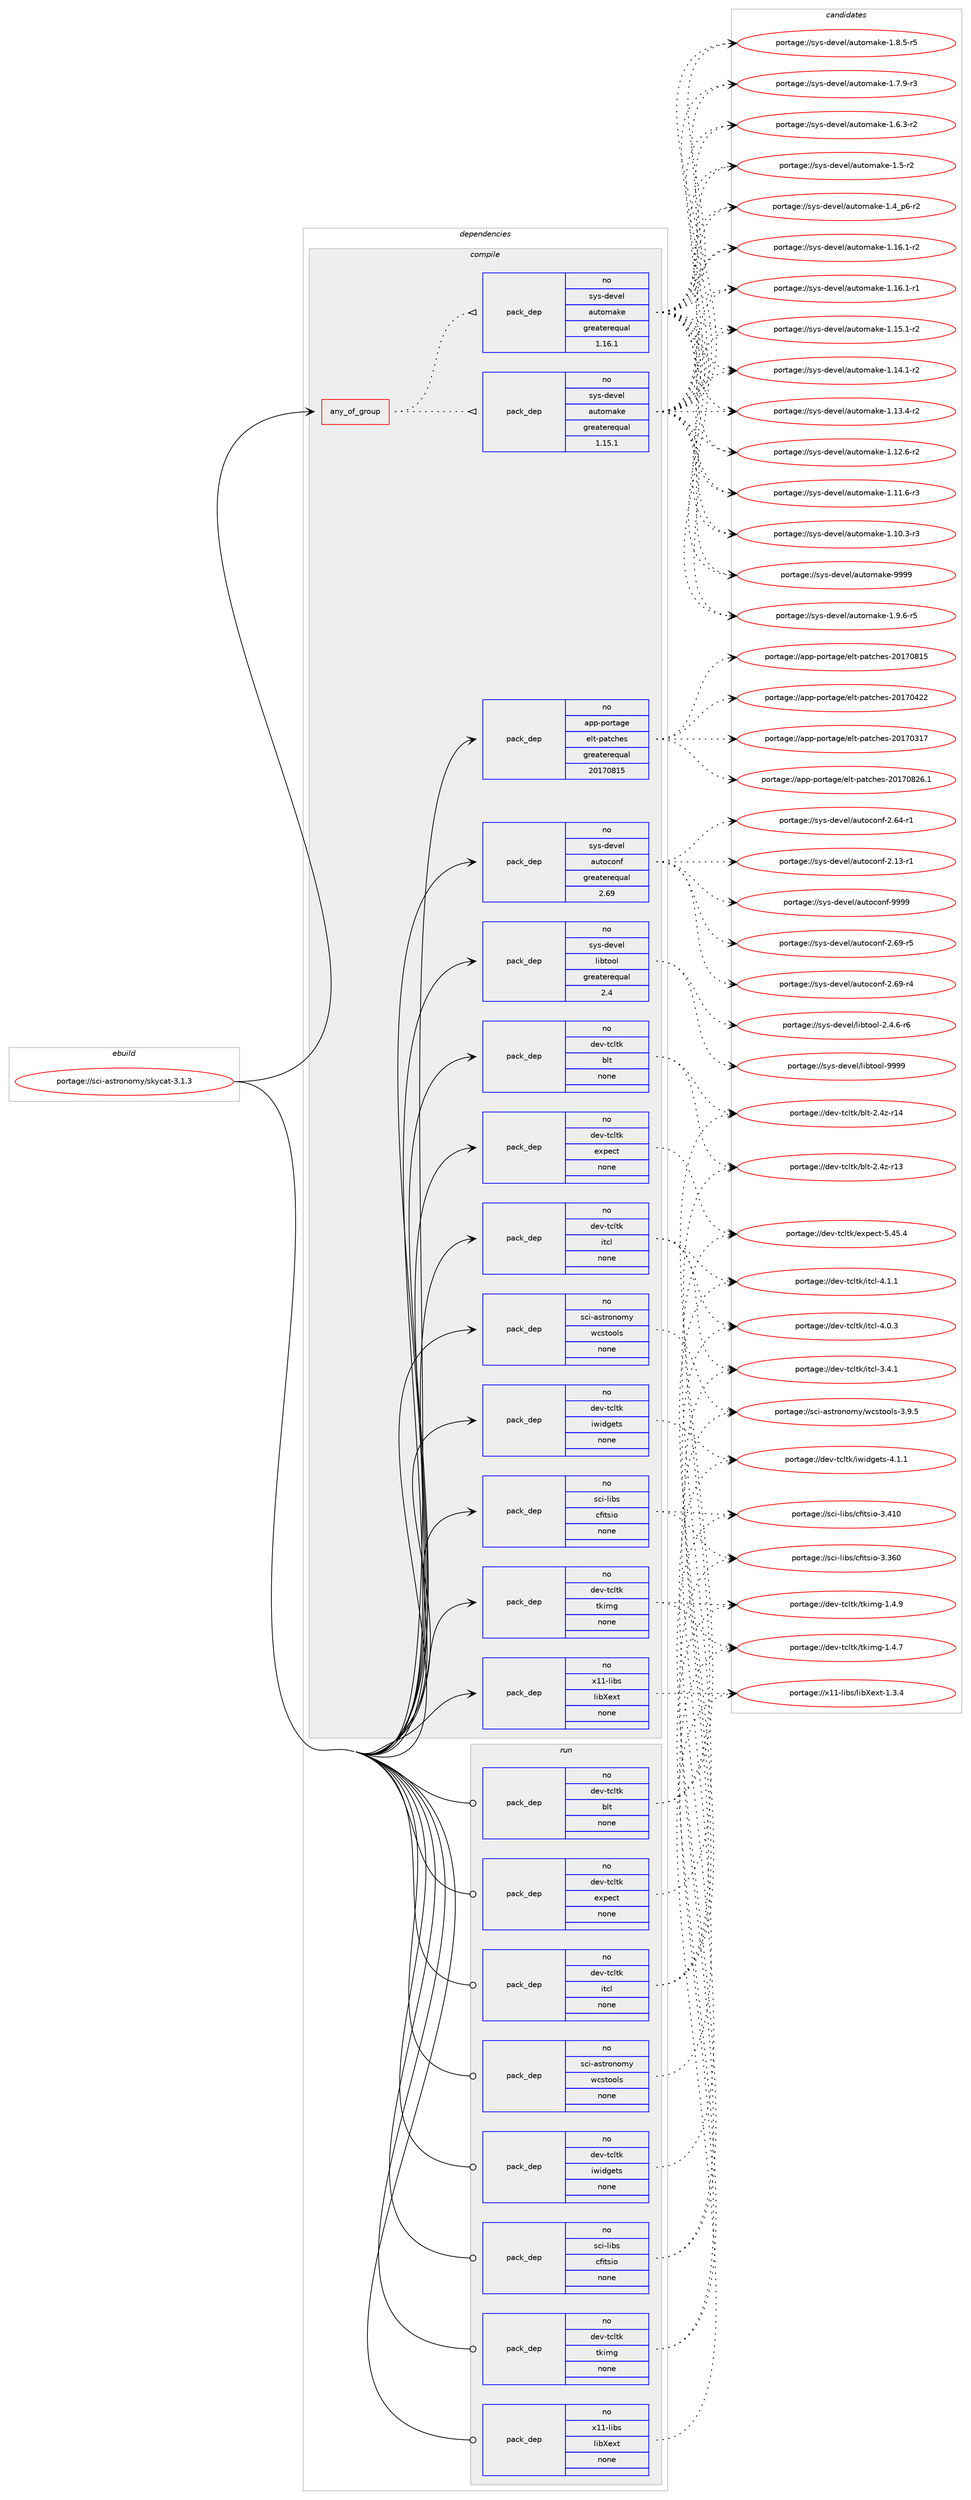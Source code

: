 digraph prolog {

# *************
# Graph options
# *************

newrank=true;
concentrate=true;
compound=true;
graph [rankdir=LR,fontname=Helvetica,fontsize=10,ranksep=1.5];#, ranksep=2.5, nodesep=0.2];
edge  [arrowhead=vee];
node  [fontname=Helvetica,fontsize=10];

# **********
# The ebuild
# **********

subgraph cluster_leftcol {
color=gray;
rank=same;
label=<<i>ebuild</i>>;
id [label="portage://sci-astronomy/skycat-3.1.3", color=red, width=4, href="../sci-astronomy/skycat-3.1.3.svg"];
}

# ****************
# The dependencies
# ****************

subgraph cluster_midcol {
color=gray;
label=<<i>dependencies</i>>;
subgraph cluster_compile {
fillcolor="#eeeeee";
style=filled;
label=<<i>compile</i>>;
subgraph any1276 {
dependency62271 [label=<<TABLE BORDER="0" CELLBORDER="1" CELLSPACING="0" CELLPADDING="4"><TR><TD CELLPADDING="10">any_of_group</TD></TR></TABLE>>, shape=none, color=red];subgraph pack48106 {
dependency62272 [label=<<TABLE BORDER="0" CELLBORDER="1" CELLSPACING="0" CELLPADDING="4" WIDTH="220"><TR><TD ROWSPAN="6" CELLPADDING="30">pack_dep</TD></TR><TR><TD WIDTH="110">no</TD></TR><TR><TD>sys-devel</TD></TR><TR><TD>automake</TD></TR><TR><TD>greaterequal</TD></TR><TR><TD>1.16.1</TD></TR></TABLE>>, shape=none, color=blue];
}
dependency62271:e -> dependency62272:w [weight=20,style="dotted",arrowhead="oinv"];
subgraph pack48107 {
dependency62273 [label=<<TABLE BORDER="0" CELLBORDER="1" CELLSPACING="0" CELLPADDING="4" WIDTH="220"><TR><TD ROWSPAN="6" CELLPADDING="30">pack_dep</TD></TR><TR><TD WIDTH="110">no</TD></TR><TR><TD>sys-devel</TD></TR><TR><TD>automake</TD></TR><TR><TD>greaterequal</TD></TR><TR><TD>1.15.1</TD></TR></TABLE>>, shape=none, color=blue];
}
dependency62271:e -> dependency62273:w [weight=20,style="dotted",arrowhead="oinv"];
}
id:e -> dependency62271:w [weight=20,style="solid",arrowhead="vee"];
subgraph pack48108 {
dependency62274 [label=<<TABLE BORDER="0" CELLBORDER="1" CELLSPACING="0" CELLPADDING="4" WIDTH="220"><TR><TD ROWSPAN="6" CELLPADDING="30">pack_dep</TD></TR><TR><TD WIDTH="110">no</TD></TR><TR><TD>app-portage</TD></TR><TR><TD>elt-patches</TD></TR><TR><TD>greaterequal</TD></TR><TR><TD>20170815</TD></TR></TABLE>>, shape=none, color=blue];
}
id:e -> dependency62274:w [weight=20,style="solid",arrowhead="vee"];
subgraph pack48109 {
dependency62275 [label=<<TABLE BORDER="0" CELLBORDER="1" CELLSPACING="0" CELLPADDING="4" WIDTH="220"><TR><TD ROWSPAN="6" CELLPADDING="30">pack_dep</TD></TR><TR><TD WIDTH="110">no</TD></TR><TR><TD>dev-tcltk</TD></TR><TR><TD>blt</TD></TR><TR><TD>none</TD></TR><TR><TD></TD></TR></TABLE>>, shape=none, color=blue];
}
id:e -> dependency62275:w [weight=20,style="solid",arrowhead="vee"];
subgraph pack48110 {
dependency62276 [label=<<TABLE BORDER="0" CELLBORDER="1" CELLSPACING="0" CELLPADDING="4" WIDTH="220"><TR><TD ROWSPAN="6" CELLPADDING="30">pack_dep</TD></TR><TR><TD WIDTH="110">no</TD></TR><TR><TD>dev-tcltk</TD></TR><TR><TD>expect</TD></TR><TR><TD>none</TD></TR><TR><TD></TD></TR></TABLE>>, shape=none, color=blue];
}
id:e -> dependency62276:w [weight=20,style="solid",arrowhead="vee"];
subgraph pack48111 {
dependency62277 [label=<<TABLE BORDER="0" CELLBORDER="1" CELLSPACING="0" CELLPADDING="4" WIDTH="220"><TR><TD ROWSPAN="6" CELLPADDING="30">pack_dep</TD></TR><TR><TD WIDTH="110">no</TD></TR><TR><TD>dev-tcltk</TD></TR><TR><TD>itcl</TD></TR><TR><TD>none</TD></TR><TR><TD></TD></TR></TABLE>>, shape=none, color=blue];
}
id:e -> dependency62277:w [weight=20,style="solid",arrowhead="vee"];
subgraph pack48112 {
dependency62278 [label=<<TABLE BORDER="0" CELLBORDER="1" CELLSPACING="0" CELLPADDING="4" WIDTH="220"><TR><TD ROWSPAN="6" CELLPADDING="30">pack_dep</TD></TR><TR><TD WIDTH="110">no</TD></TR><TR><TD>dev-tcltk</TD></TR><TR><TD>iwidgets</TD></TR><TR><TD>none</TD></TR><TR><TD></TD></TR></TABLE>>, shape=none, color=blue];
}
id:e -> dependency62278:w [weight=20,style="solid",arrowhead="vee"];
subgraph pack48113 {
dependency62279 [label=<<TABLE BORDER="0" CELLBORDER="1" CELLSPACING="0" CELLPADDING="4" WIDTH="220"><TR><TD ROWSPAN="6" CELLPADDING="30">pack_dep</TD></TR><TR><TD WIDTH="110">no</TD></TR><TR><TD>dev-tcltk</TD></TR><TR><TD>tkimg</TD></TR><TR><TD>none</TD></TR><TR><TD></TD></TR></TABLE>>, shape=none, color=blue];
}
id:e -> dependency62279:w [weight=20,style="solid",arrowhead="vee"];
subgraph pack48114 {
dependency62280 [label=<<TABLE BORDER="0" CELLBORDER="1" CELLSPACING="0" CELLPADDING="4" WIDTH="220"><TR><TD ROWSPAN="6" CELLPADDING="30">pack_dep</TD></TR><TR><TD WIDTH="110">no</TD></TR><TR><TD>sci-astronomy</TD></TR><TR><TD>wcstools</TD></TR><TR><TD>none</TD></TR><TR><TD></TD></TR></TABLE>>, shape=none, color=blue];
}
id:e -> dependency62280:w [weight=20,style="solid",arrowhead="vee"];
subgraph pack48115 {
dependency62281 [label=<<TABLE BORDER="0" CELLBORDER="1" CELLSPACING="0" CELLPADDING="4" WIDTH="220"><TR><TD ROWSPAN="6" CELLPADDING="30">pack_dep</TD></TR><TR><TD WIDTH="110">no</TD></TR><TR><TD>sci-libs</TD></TR><TR><TD>cfitsio</TD></TR><TR><TD>none</TD></TR><TR><TD></TD></TR></TABLE>>, shape=none, color=blue];
}
id:e -> dependency62281:w [weight=20,style="solid",arrowhead="vee"];
subgraph pack48116 {
dependency62282 [label=<<TABLE BORDER="0" CELLBORDER="1" CELLSPACING="0" CELLPADDING="4" WIDTH="220"><TR><TD ROWSPAN="6" CELLPADDING="30">pack_dep</TD></TR><TR><TD WIDTH="110">no</TD></TR><TR><TD>sys-devel</TD></TR><TR><TD>autoconf</TD></TR><TR><TD>greaterequal</TD></TR><TR><TD>2.69</TD></TR></TABLE>>, shape=none, color=blue];
}
id:e -> dependency62282:w [weight=20,style="solid",arrowhead="vee"];
subgraph pack48117 {
dependency62283 [label=<<TABLE BORDER="0" CELLBORDER="1" CELLSPACING="0" CELLPADDING="4" WIDTH="220"><TR><TD ROWSPAN="6" CELLPADDING="30">pack_dep</TD></TR><TR><TD WIDTH="110">no</TD></TR><TR><TD>sys-devel</TD></TR><TR><TD>libtool</TD></TR><TR><TD>greaterequal</TD></TR><TR><TD>2.4</TD></TR></TABLE>>, shape=none, color=blue];
}
id:e -> dependency62283:w [weight=20,style="solid",arrowhead="vee"];
subgraph pack48118 {
dependency62284 [label=<<TABLE BORDER="0" CELLBORDER="1" CELLSPACING="0" CELLPADDING="4" WIDTH="220"><TR><TD ROWSPAN="6" CELLPADDING="30">pack_dep</TD></TR><TR><TD WIDTH="110">no</TD></TR><TR><TD>x11-libs</TD></TR><TR><TD>libXext</TD></TR><TR><TD>none</TD></TR><TR><TD></TD></TR></TABLE>>, shape=none, color=blue];
}
id:e -> dependency62284:w [weight=20,style="solid",arrowhead="vee"];
}
subgraph cluster_compileandrun {
fillcolor="#eeeeee";
style=filled;
label=<<i>compile and run</i>>;
}
subgraph cluster_run {
fillcolor="#eeeeee";
style=filled;
label=<<i>run</i>>;
subgraph pack48119 {
dependency62285 [label=<<TABLE BORDER="0" CELLBORDER="1" CELLSPACING="0" CELLPADDING="4" WIDTH="220"><TR><TD ROWSPAN="6" CELLPADDING="30">pack_dep</TD></TR><TR><TD WIDTH="110">no</TD></TR><TR><TD>dev-tcltk</TD></TR><TR><TD>blt</TD></TR><TR><TD>none</TD></TR><TR><TD></TD></TR></TABLE>>, shape=none, color=blue];
}
id:e -> dependency62285:w [weight=20,style="solid",arrowhead="odot"];
subgraph pack48120 {
dependency62286 [label=<<TABLE BORDER="0" CELLBORDER="1" CELLSPACING="0" CELLPADDING="4" WIDTH="220"><TR><TD ROWSPAN="6" CELLPADDING="30">pack_dep</TD></TR><TR><TD WIDTH="110">no</TD></TR><TR><TD>dev-tcltk</TD></TR><TR><TD>expect</TD></TR><TR><TD>none</TD></TR><TR><TD></TD></TR></TABLE>>, shape=none, color=blue];
}
id:e -> dependency62286:w [weight=20,style="solid",arrowhead="odot"];
subgraph pack48121 {
dependency62287 [label=<<TABLE BORDER="0" CELLBORDER="1" CELLSPACING="0" CELLPADDING="4" WIDTH="220"><TR><TD ROWSPAN="6" CELLPADDING="30">pack_dep</TD></TR><TR><TD WIDTH="110">no</TD></TR><TR><TD>dev-tcltk</TD></TR><TR><TD>itcl</TD></TR><TR><TD>none</TD></TR><TR><TD></TD></TR></TABLE>>, shape=none, color=blue];
}
id:e -> dependency62287:w [weight=20,style="solid",arrowhead="odot"];
subgraph pack48122 {
dependency62288 [label=<<TABLE BORDER="0" CELLBORDER="1" CELLSPACING="0" CELLPADDING="4" WIDTH="220"><TR><TD ROWSPAN="6" CELLPADDING="30">pack_dep</TD></TR><TR><TD WIDTH="110">no</TD></TR><TR><TD>dev-tcltk</TD></TR><TR><TD>iwidgets</TD></TR><TR><TD>none</TD></TR><TR><TD></TD></TR></TABLE>>, shape=none, color=blue];
}
id:e -> dependency62288:w [weight=20,style="solid",arrowhead="odot"];
subgraph pack48123 {
dependency62289 [label=<<TABLE BORDER="0" CELLBORDER="1" CELLSPACING="0" CELLPADDING="4" WIDTH="220"><TR><TD ROWSPAN="6" CELLPADDING="30">pack_dep</TD></TR><TR><TD WIDTH="110">no</TD></TR><TR><TD>dev-tcltk</TD></TR><TR><TD>tkimg</TD></TR><TR><TD>none</TD></TR><TR><TD></TD></TR></TABLE>>, shape=none, color=blue];
}
id:e -> dependency62289:w [weight=20,style="solid",arrowhead="odot"];
subgraph pack48124 {
dependency62290 [label=<<TABLE BORDER="0" CELLBORDER="1" CELLSPACING="0" CELLPADDING="4" WIDTH="220"><TR><TD ROWSPAN="6" CELLPADDING="30">pack_dep</TD></TR><TR><TD WIDTH="110">no</TD></TR><TR><TD>sci-astronomy</TD></TR><TR><TD>wcstools</TD></TR><TR><TD>none</TD></TR><TR><TD></TD></TR></TABLE>>, shape=none, color=blue];
}
id:e -> dependency62290:w [weight=20,style="solid",arrowhead="odot"];
subgraph pack48125 {
dependency62291 [label=<<TABLE BORDER="0" CELLBORDER="1" CELLSPACING="0" CELLPADDING="4" WIDTH="220"><TR><TD ROWSPAN="6" CELLPADDING="30">pack_dep</TD></TR><TR><TD WIDTH="110">no</TD></TR><TR><TD>sci-libs</TD></TR><TR><TD>cfitsio</TD></TR><TR><TD>none</TD></TR><TR><TD></TD></TR></TABLE>>, shape=none, color=blue];
}
id:e -> dependency62291:w [weight=20,style="solid",arrowhead="odot"];
subgraph pack48126 {
dependency62292 [label=<<TABLE BORDER="0" CELLBORDER="1" CELLSPACING="0" CELLPADDING="4" WIDTH="220"><TR><TD ROWSPAN="6" CELLPADDING="30">pack_dep</TD></TR><TR><TD WIDTH="110">no</TD></TR><TR><TD>x11-libs</TD></TR><TR><TD>libXext</TD></TR><TR><TD>none</TD></TR><TR><TD></TD></TR></TABLE>>, shape=none, color=blue];
}
id:e -> dependency62292:w [weight=20,style="solid",arrowhead="odot"];
}
}

# **************
# The candidates
# **************

subgraph cluster_choices {
rank=same;
color=gray;
label=<<i>candidates</i>>;

subgraph choice48106 {
color=black;
nodesep=1;
choice115121115451001011181011084797117116111109971071014557575757 [label="portage://sys-devel/automake-9999", color=red, width=4,href="../sys-devel/automake-9999.svg"];
choice115121115451001011181011084797117116111109971071014549465746544511453 [label="portage://sys-devel/automake-1.9.6-r5", color=red, width=4,href="../sys-devel/automake-1.9.6-r5.svg"];
choice115121115451001011181011084797117116111109971071014549465646534511453 [label="portage://sys-devel/automake-1.8.5-r5", color=red, width=4,href="../sys-devel/automake-1.8.5-r5.svg"];
choice115121115451001011181011084797117116111109971071014549465546574511451 [label="portage://sys-devel/automake-1.7.9-r3", color=red, width=4,href="../sys-devel/automake-1.7.9-r3.svg"];
choice115121115451001011181011084797117116111109971071014549465446514511450 [label="portage://sys-devel/automake-1.6.3-r2", color=red, width=4,href="../sys-devel/automake-1.6.3-r2.svg"];
choice11512111545100101118101108479711711611110997107101454946534511450 [label="portage://sys-devel/automake-1.5-r2", color=red, width=4,href="../sys-devel/automake-1.5-r2.svg"];
choice115121115451001011181011084797117116111109971071014549465295112544511450 [label="portage://sys-devel/automake-1.4_p6-r2", color=red, width=4,href="../sys-devel/automake-1.4_p6-r2.svg"];
choice11512111545100101118101108479711711611110997107101454946495446494511450 [label="portage://sys-devel/automake-1.16.1-r2", color=red, width=4,href="../sys-devel/automake-1.16.1-r2.svg"];
choice11512111545100101118101108479711711611110997107101454946495446494511449 [label="portage://sys-devel/automake-1.16.1-r1", color=red, width=4,href="../sys-devel/automake-1.16.1-r1.svg"];
choice11512111545100101118101108479711711611110997107101454946495346494511450 [label="portage://sys-devel/automake-1.15.1-r2", color=red, width=4,href="../sys-devel/automake-1.15.1-r2.svg"];
choice11512111545100101118101108479711711611110997107101454946495246494511450 [label="portage://sys-devel/automake-1.14.1-r2", color=red, width=4,href="../sys-devel/automake-1.14.1-r2.svg"];
choice11512111545100101118101108479711711611110997107101454946495146524511450 [label="portage://sys-devel/automake-1.13.4-r2", color=red, width=4,href="../sys-devel/automake-1.13.4-r2.svg"];
choice11512111545100101118101108479711711611110997107101454946495046544511450 [label="portage://sys-devel/automake-1.12.6-r2", color=red, width=4,href="../sys-devel/automake-1.12.6-r2.svg"];
choice11512111545100101118101108479711711611110997107101454946494946544511451 [label="portage://sys-devel/automake-1.11.6-r3", color=red, width=4,href="../sys-devel/automake-1.11.6-r3.svg"];
choice11512111545100101118101108479711711611110997107101454946494846514511451 [label="portage://sys-devel/automake-1.10.3-r3", color=red, width=4,href="../sys-devel/automake-1.10.3-r3.svg"];
dependency62272:e -> choice115121115451001011181011084797117116111109971071014557575757:w [style=dotted,weight="100"];
dependency62272:e -> choice115121115451001011181011084797117116111109971071014549465746544511453:w [style=dotted,weight="100"];
dependency62272:e -> choice115121115451001011181011084797117116111109971071014549465646534511453:w [style=dotted,weight="100"];
dependency62272:e -> choice115121115451001011181011084797117116111109971071014549465546574511451:w [style=dotted,weight="100"];
dependency62272:e -> choice115121115451001011181011084797117116111109971071014549465446514511450:w [style=dotted,weight="100"];
dependency62272:e -> choice11512111545100101118101108479711711611110997107101454946534511450:w [style=dotted,weight="100"];
dependency62272:e -> choice115121115451001011181011084797117116111109971071014549465295112544511450:w [style=dotted,weight="100"];
dependency62272:e -> choice11512111545100101118101108479711711611110997107101454946495446494511450:w [style=dotted,weight="100"];
dependency62272:e -> choice11512111545100101118101108479711711611110997107101454946495446494511449:w [style=dotted,weight="100"];
dependency62272:e -> choice11512111545100101118101108479711711611110997107101454946495346494511450:w [style=dotted,weight="100"];
dependency62272:e -> choice11512111545100101118101108479711711611110997107101454946495246494511450:w [style=dotted,weight="100"];
dependency62272:e -> choice11512111545100101118101108479711711611110997107101454946495146524511450:w [style=dotted,weight="100"];
dependency62272:e -> choice11512111545100101118101108479711711611110997107101454946495046544511450:w [style=dotted,weight="100"];
dependency62272:e -> choice11512111545100101118101108479711711611110997107101454946494946544511451:w [style=dotted,weight="100"];
dependency62272:e -> choice11512111545100101118101108479711711611110997107101454946494846514511451:w [style=dotted,weight="100"];
}
subgraph choice48107 {
color=black;
nodesep=1;
choice115121115451001011181011084797117116111109971071014557575757 [label="portage://sys-devel/automake-9999", color=red, width=4,href="../sys-devel/automake-9999.svg"];
choice115121115451001011181011084797117116111109971071014549465746544511453 [label="portage://sys-devel/automake-1.9.6-r5", color=red, width=4,href="../sys-devel/automake-1.9.6-r5.svg"];
choice115121115451001011181011084797117116111109971071014549465646534511453 [label="portage://sys-devel/automake-1.8.5-r5", color=red, width=4,href="../sys-devel/automake-1.8.5-r5.svg"];
choice115121115451001011181011084797117116111109971071014549465546574511451 [label="portage://sys-devel/automake-1.7.9-r3", color=red, width=4,href="../sys-devel/automake-1.7.9-r3.svg"];
choice115121115451001011181011084797117116111109971071014549465446514511450 [label="portage://sys-devel/automake-1.6.3-r2", color=red, width=4,href="../sys-devel/automake-1.6.3-r2.svg"];
choice11512111545100101118101108479711711611110997107101454946534511450 [label="portage://sys-devel/automake-1.5-r2", color=red, width=4,href="../sys-devel/automake-1.5-r2.svg"];
choice115121115451001011181011084797117116111109971071014549465295112544511450 [label="portage://sys-devel/automake-1.4_p6-r2", color=red, width=4,href="../sys-devel/automake-1.4_p6-r2.svg"];
choice11512111545100101118101108479711711611110997107101454946495446494511450 [label="portage://sys-devel/automake-1.16.1-r2", color=red, width=4,href="../sys-devel/automake-1.16.1-r2.svg"];
choice11512111545100101118101108479711711611110997107101454946495446494511449 [label="portage://sys-devel/automake-1.16.1-r1", color=red, width=4,href="../sys-devel/automake-1.16.1-r1.svg"];
choice11512111545100101118101108479711711611110997107101454946495346494511450 [label="portage://sys-devel/automake-1.15.1-r2", color=red, width=4,href="../sys-devel/automake-1.15.1-r2.svg"];
choice11512111545100101118101108479711711611110997107101454946495246494511450 [label="portage://sys-devel/automake-1.14.1-r2", color=red, width=4,href="../sys-devel/automake-1.14.1-r2.svg"];
choice11512111545100101118101108479711711611110997107101454946495146524511450 [label="portage://sys-devel/automake-1.13.4-r2", color=red, width=4,href="../sys-devel/automake-1.13.4-r2.svg"];
choice11512111545100101118101108479711711611110997107101454946495046544511450 [label="portage://sys-devel/automake-1.12.6-r2", color=red, width=4,href="../sys-devel/automake-1.12.6-r2.svg"];
choice11512111545100101118101108479711711611110997107101454946494946544511451 [label="portage://sys-devel/automake-1.11.6-r3", color=red, width=4,href="../sys-devel/automake-1.11.6-r3.svg"];
choice11512111545100101118101108479711711611110997107101454946494846514511451 [label="portage://sys-devel/automake-1.10.3-r3", color=red, width=4,href="../sys-devel/automake-1.10.3-r3.svg"];
dependency62273:e -> choice115121115451001011181011084797117116111109971071014557575757:w [style=dotted,weight="100"];
dependency62273:e -> choice115121115451001011181011084797117116111109971071014549465746544511453:w [style=dotted,weight="100"];
dependency62273:e -> choice115121115451001011181011084797117116111109971071014549465646534511453:w [style=dotted,weight="100"];
dependency62273:e -> choice115121115451001011181011084797117116111109971071014549465546574511451:w [style=dotted,weight="100"];
dependency62273:e -> choice115121115451001011181011084797117116111109971071014549465446514511450:w [style=dotted,weight="100"];
dependency62273:e -> choice11512111545100101118101108479711711611110997107101454946534511450:w [style=dotted,weight="100"];
dependency62273:e -> choice115121115451001011181011084797117116111109971071014549465295112544511450:w [style=dotted,weight="100"];
dependency62273:e -> choice11512111545100101118101108479711711611110997107101454946495446494511450:w [style=dotted,weight="100"];
dependency62273:e -> choice11512111545100101118101108479711711611110997107101454946495446494511449:w [style=dotted,weight="100"];
dependency62273:e -> choice11512111545100101118101108479711711611110997107101454946495346494511450:w [style=dotted,weight="100"];
dependency62273:e -> choice11512111545100101118101108479711711611110997107101454946495246494511450:w [style=dotted,weight="100"];
dependency62273:e -> choice11512111545100101118101108479711711611110997107101454946495146524511450:w [style=dotted,weight="100"];
dependency62273:e -> choice11512111545100101118101108479711711611110997107101454946495046544511450:w [style=dotted,weight="100"];
dependency62273:e -> choice11512111545100101118101108479711711611110997107101454946494946544511451:w [style=dotted,weight="100"];
dependency62273:e -> choice11512111545100101118101108479711711611110997107101454946494846514511451:w [style=dotted,weight="100"];
}
subgraph choice48108 {
color=black;
nodesep=1;
choice971121124511211111411697103101471011081164511297116991041011154550484955485650544649 [label="portage://app-portage/elt-patches-20170826.1", color=red, width=4,href="../app-portage/elt-patches-20170826.1.svg"];
choice97112112451121111141169710310147101108116451129711699104101115455048495548564953 [label="portage://app-portage/elt-patches-20170815", color=red, width=4,href="../app-portage/elt-patches-20170815.svg"];
choice97112112451121111141169710310147101108116451129711699104101115455048495548525050 [label="portage://app-portage/elt-patches-20170422", color=red, width=4,href="../app-portage/elt-patches-20170422.svg"];
choice97112112451121111141169710310147101108116451129711699104101115455048495548514955 [label="portage://app-portage/elt-patches-20170317", color=red, width=4,href="../app-portage/elt-patches-20170317.svg"];
dependency62274:e -> choice971121124511211111411697103101471011081164511297116991041011154550484955485650544649:w [style=dotted,weight="100"];
dependency62274:e -> choice97112112451121111141169710310147101108116451129711699104101115455048495548564953:w [style=dotted,weight="100"];
dependency62274:e -> choice97112112451121111141169710310147101108116451129711699104101115455048495548525050:w [style=dotted,weight="100"];
dependency62274:e -> choice97112112451121111141169710310147101108116451129711699104101115455048495548514955:w [style=dotted,weight="100"];
}
subgraph choice48109 {
color=black;
nodesep=1;
choice1001011184511699108116107479810811645504652122451144952 [label="portage://dev-tcltk/blt-2.4z-r14", color=red, width=4,href="../dev-tcltk/blt-2.4z-r14.svg"];
choice1001011184511699108116107479810811645504652122451144951 [label="portage://dev-tcltk/blt-2.4z-r13", color=red, width=4,href="../dev-tcltk/blt-2.4z-r13.svg"];
dependency62275:e -> choice1001011184511699108116107479810811645504652122451144952:w [style=dotted,weight="100"];
dependency62275:e -> choice1001011184511699108116107479810811645504652122451144951:w [style=dotted,weight="100"];
}
subgraph choice48110 {
color=black;
nodesep=1;
choice1001011184511699108116107471011201121019911645534652534652 [label="portage://dev-tcltk/expect-5.45.4", color=red, width=4,href="../dev-tcltk/expect-5.45.4.svg"];
dependency62276:e -> choice1001011184511699108116107471011201121019911645534652534652:w [style=dotted,weight="100"];
}
subgraph choice48111 {
color=black;
nodesep=1;
choice10010111845116991081161074710511699108455246494649 [label="portage://dev-tcltk/itcl-4.1.1", color=red, width=4,href="../dev-tcltk/itcl-4.1.1.svg"];
choice10010111845116991081161074710511699108455246484651 [label="portage://dev-tcltk/itcl-4.0.3", color=red, width=4,href="../dev-tcltk/itcl-4.0.3.svg"];
choice10010111845116991081161074710511699108455146524649 [label="portage://dev-tcltk/itcl-3.4.1", color=red, width=4,href="../dev-tcltk/itcl-3.4.1.svg"];
dependency62277:e -> choice10010111845116991081161074710511699108455246494649:w [style=dotted,weight="100"];
dependency62277:e -> choice10010111845116991081161074710511699108455246484651:w [style=dotted,weight="100"];
dependency62277:e -> choice10010111845116991081161074710511699108455146524649:w [style=dotted,weight="100"];
}
subgraph choice48112 {
color=black;
nodesep=1;
choice100101118451169910811610747105119105100103101116115455246494649 [label="portage://dev-tcltk/iwidgets-4.1.1", color=red, width=4,href="../dev-tcltk/iwidgets-4.1.1.svg"];
dependency62278:e -> choice100101118451169910811610747105119105100103101116115455246494649:w [style=dotted,weight="100"];
}
subgraph choice48113 {
color=black;
nodesep=1;
choice100101118451169910811610747116107105109103454946524657 [label="portage://dev-tcltk/tkimg-1.4.9", color=red, width=4,href="../dev-tcltk/tkimg-1.4.9.svg"];
choice100101118451169910811610747116107105109103454946524655 [label="portage://dev-tcltk/tkimg-1.4.7", color=red, width=4,href="../dev-tcltk/tkimg-1.4.7.svg"];
dependency62279:e -> choice100101118451169910811610747116107105109103454946524657:w [style=dotted,weight="100"];
dependency62279:e -> choice100101118451169910811610747116107105109103454946524655:w [style=dotted,weight="100"];
}
subgraph choice48114 {
color=black;
nodesep=1;
choice1159910545971151161141111101111091214711999115116111111108115455146574653 [label="portage://sci-astronomy/wcstools-3.9.5", color=red, width=4,href="../sci-astronomy/wcstools-3.9.5.svg"];
dependency62280:e -> choice1159910545971151161141111101111091214711999115116111111108115455146574653:w [style=dotted,weight="100"];
}
subgraph choice48115 {
color=black;
nodesep=1;
choice1159910545108105981154799102105116115105111455146524948 [label="portage://sci-libs/cfitsio-3.410", color=red, width=4,href="../sci-libs/cfitsio-3.410.svg"];
choice1159910545108105981154799102105116115105111455146515448 [label="portage://sci-libs/cfitsio-3.360", color=red, width=4,href="../sci-libs/cfitsio-3.360.svg"];
dependency62281:e -> choice1159910545108105981154799102105116115105111455146524948:w [style=dotted,weight="100"];
dependency62281:e -> choice1159910545108105981154799102105116115105111455146515448:w [style=dotted,weight="100"];
}
subgraph choice48116 {
color=black;
nodesep=1;
choice115121115451001011181011084797117116111991111101024557575757 [label="portage://sys-devel/autoconf-9999", color=red, width=4,href="../sys-devel/autoconf-9999.svg"];
choice1151211154510010111810110847971171161119911111010245504654574511453 [label="portage://sys-devel/autoconf-2.69-r5", color=red, width=4,href="../sys-devel/autoconf-2.69-r5.svg"];
choice1151211154510010111810110847971171161119911111010245504654574511452 [label="portage://sys-devel/autoconf-2.69-r4", color=red, width=4,href="../sys-devel/autoconf-2.69-r4.svg"];
choice1151211154510010111810110847971171161119911111010245504654524511449 [label="portage://sys-devel/autoconf-2.64-r1", color=red, width=4,href="../sys-devel/autoconf-2.64-r1.svg"];
choice1151211154510010111810110847971171161119911111010245504649514511449 [label="portage://sys-devel/autoconf-2.13-r1", color=red, width=4,href="../sys-devel/autoconf-2.13-r1.svg"];
dependency62282:e -> choice115121115451001011181011084797117116111991111101024557575757:w [style=dotted,weight="100"];
dependency62282:e -> choice1151211154510010111810110847971171161119911111010245504654574511453:w [style=dotted,weight="100"];
dependency62282:e -> choice1151211154510010111810110847971171161119911111010245504654574511452:w [style=dotted,weight="100"];
dependency62282:e -> choice1151211154510010111810110847971171161119911111010245504654524511449:w [style=dotted,weight="100"];
dependency62282:e -> choice1151211154510010111810110847971171161119911111010245504649514511449:w [style=dotted,weight="100"];
}
subgraph choice48117 {
color=black;
nodesep=1;
choice1151211154510010111810110847108105981161111111084557575757 [label="portage://sys-devel/libtool-9999", color=red, width=4,href="../sys-devel/libtool-9999.svg"];
choice1151211154510010111810110847108105981161111111084550465246544511454 [label="portage://sys-devel/libtool-2.4.6-r6", color=red, width=4,href="../sys-devel/libtool-2.4.6-r6.svg"];
dependency62283:e -> choice1151211154510010111810110847108105981161111111084557575757:w [style=dotted,weight="100"];
dependency62283:e -> choice1151211154510010111810110847108105981161111111084550465246544511454:w [style=dotted,weight="100"];
}
subgraph choice48118 {
color=black;
nodesep=1;
choice12049494510810598115471081059888101120116454946514652 [label="portage://x11-libs/libXext-1.3.4", color=red, width=4,href="../x11-libs/libXext-1.3.4.svg"];
dependency62284:e -> choice12049494510810598115471081059888101120116454946514652:w [style=dotted,weight="100"];
}
subgraph choice48119 {
color=black;
nodesep=1;
choice1001011184511699108116107479810811645504652122451144952 [label="portage://dev-tcltk/blt-2.4z-r14", color=red, width=4,href="../dev-tcltk/blt-2.4z-r14.svg"];
choice1001011184511699108116107479810811645504652122451144951 [label="portage://dev-tcltk/blt-2.4z-r13", color=red, width=4,href="../dev-tcltk/blt-2.4z-r13.svg"];
dependency62285:e -> choice1001011184511699108116107479810811645504652122451144952:w [style=dotted,weight="100"];
dependency62285:e -> choice1001011184511699108116107479810811645504652122451144951:w [style=dotted,weight="100"];
}
subgraph choice48120 {
color=black;
nodesep=1;
choice1001011184511699108116107471011201121019911645534652534652 [label="portage://dev-tcltk/expect-5.45.4", color=red, width=4,href="../dev-tcltk/expect-5.45.4.svg"];
dependency62286:e -> choice1001011184511699108116107471011201121019911645534652534652:w [style=dotted,weight="100"];
}
subgraph choice48121 {
color=black;
nodesep=1;
choice10010111845116991081161074710511699108455246494649 [label="portage://dev-tcltk/itcl-4.1.1", color=red, width=4,href="../dev-tcltk/itcl-4.1.1.svg"];
choice10010111845116991081161074710511699108455246484651 [label="portage://dev-tcltk/itcl-4.0.3", color=red, width=4,href="../dev-tcltk/itcl-4.0.3.svg"];
choice10010111845116991081161074710511699108455146524649 [label="portage://dev-tcltk/itcl-3.4.1", color=red, width=4,href="../dev-tcltk/itcl-3.4.1.svg"];
dependency62287:e -> choice10010111845116991081161074710511699108455246494649:w [style=dotted,weight="100"];
dependency62287:e -> choice10010111845116991081161074710511699108455246484651:w [style=dotted,weight="100"];
dependency62287:e -> choice10010111845116991081161074710511699108455146524649:w [style=dotted,weight="100"];
}
subgraph choice48122 {
color=black;
nodesep=1;
choice100101118451169910811610747105119105100103101116115455246494649 [label="portage://dev-tcltk/iwidgets-4.1.1", color=red, width=4,href="../dev-tcltk/iwidgets-4.1.1.svg"];
dependency62288:e -> choice100101118451169910811610747105119105100103101116115455246494649:w [style=dotted,weight="100"];
}
subgraph choice48123 {
color=black;
nodesep=1;
choice100101118451169910811610747116107105109103454946524657 [label="portage://dev-tcltk/tkimg-1.4.9", color=red, width=4,href="../dev-tcltk/tkimg-1.4.9.svg"];
choice100101118451169910811610747116107105109103454946524655 [label="portage://dev-tcltk/tkimg-1.4.7", color=red, width=4,href="../dev-tcltk/tkimg-1.4.7.svg"];
dependency62289:e -> choice100101118451169910811610747116107105109103454946524657:w [style=dotted,weight="100"];
dependency62289:e -> choice100101118451169910811610747116107105109103454946524655:w [style=dotted,weight="100"];
}
subgraph choice48124 {
color=black;
nodesep=1;
choice1159910545971151161141111101111091214711999115116111111108115455146574653 [label="portage://sci-astronomy/wcstools-3.9.5", color=red, width=4,href="../sci-astronomy/wcstools-3.9.5.svg"];
dependency62290:e -> choice1159910545971151161141111101111091214711999115116111111108115455146574653:w [style=dotted,weight="100"];
}
subgraph choice48125 {
color=black;
nodesep=1;
choice1159910545108105981154799102105116115105111455146524948 [label="portage://sci-libs/cfitsio-3.410", color=red, width=4,href="../sci-libs/cfitsio-3.410.svg"];
choice1159910545108105981154799102105116115105111455146515448 [label="portage://sci-libs/cfitsio-3.360", color=red, width=4,href="../sci-libs/cfitsio-3.360.svg"];
dependency62291:e -> choice1159910545108105981154799102105116115105111455146524948:w [style=dotted,weight="100"];
dependency62291:e -> choice1159910545108105981154799102105116115105111455146515448:w [style=dotted,weight="100"];
}
subgraph choice48126 {
color=black;
nodesep=1;
choice12049494510810598115471081059888101120116454946514652 [label="portage://x11-libs/libXext-1.3.4", color=red, width=4,href="../x11-libs/libXext-1.3.4.svg"];
dependency62292:e -> choice12049494510810598115471081059888101120116454946514652:w [style=dotted,weight="100"];
}
}

}
